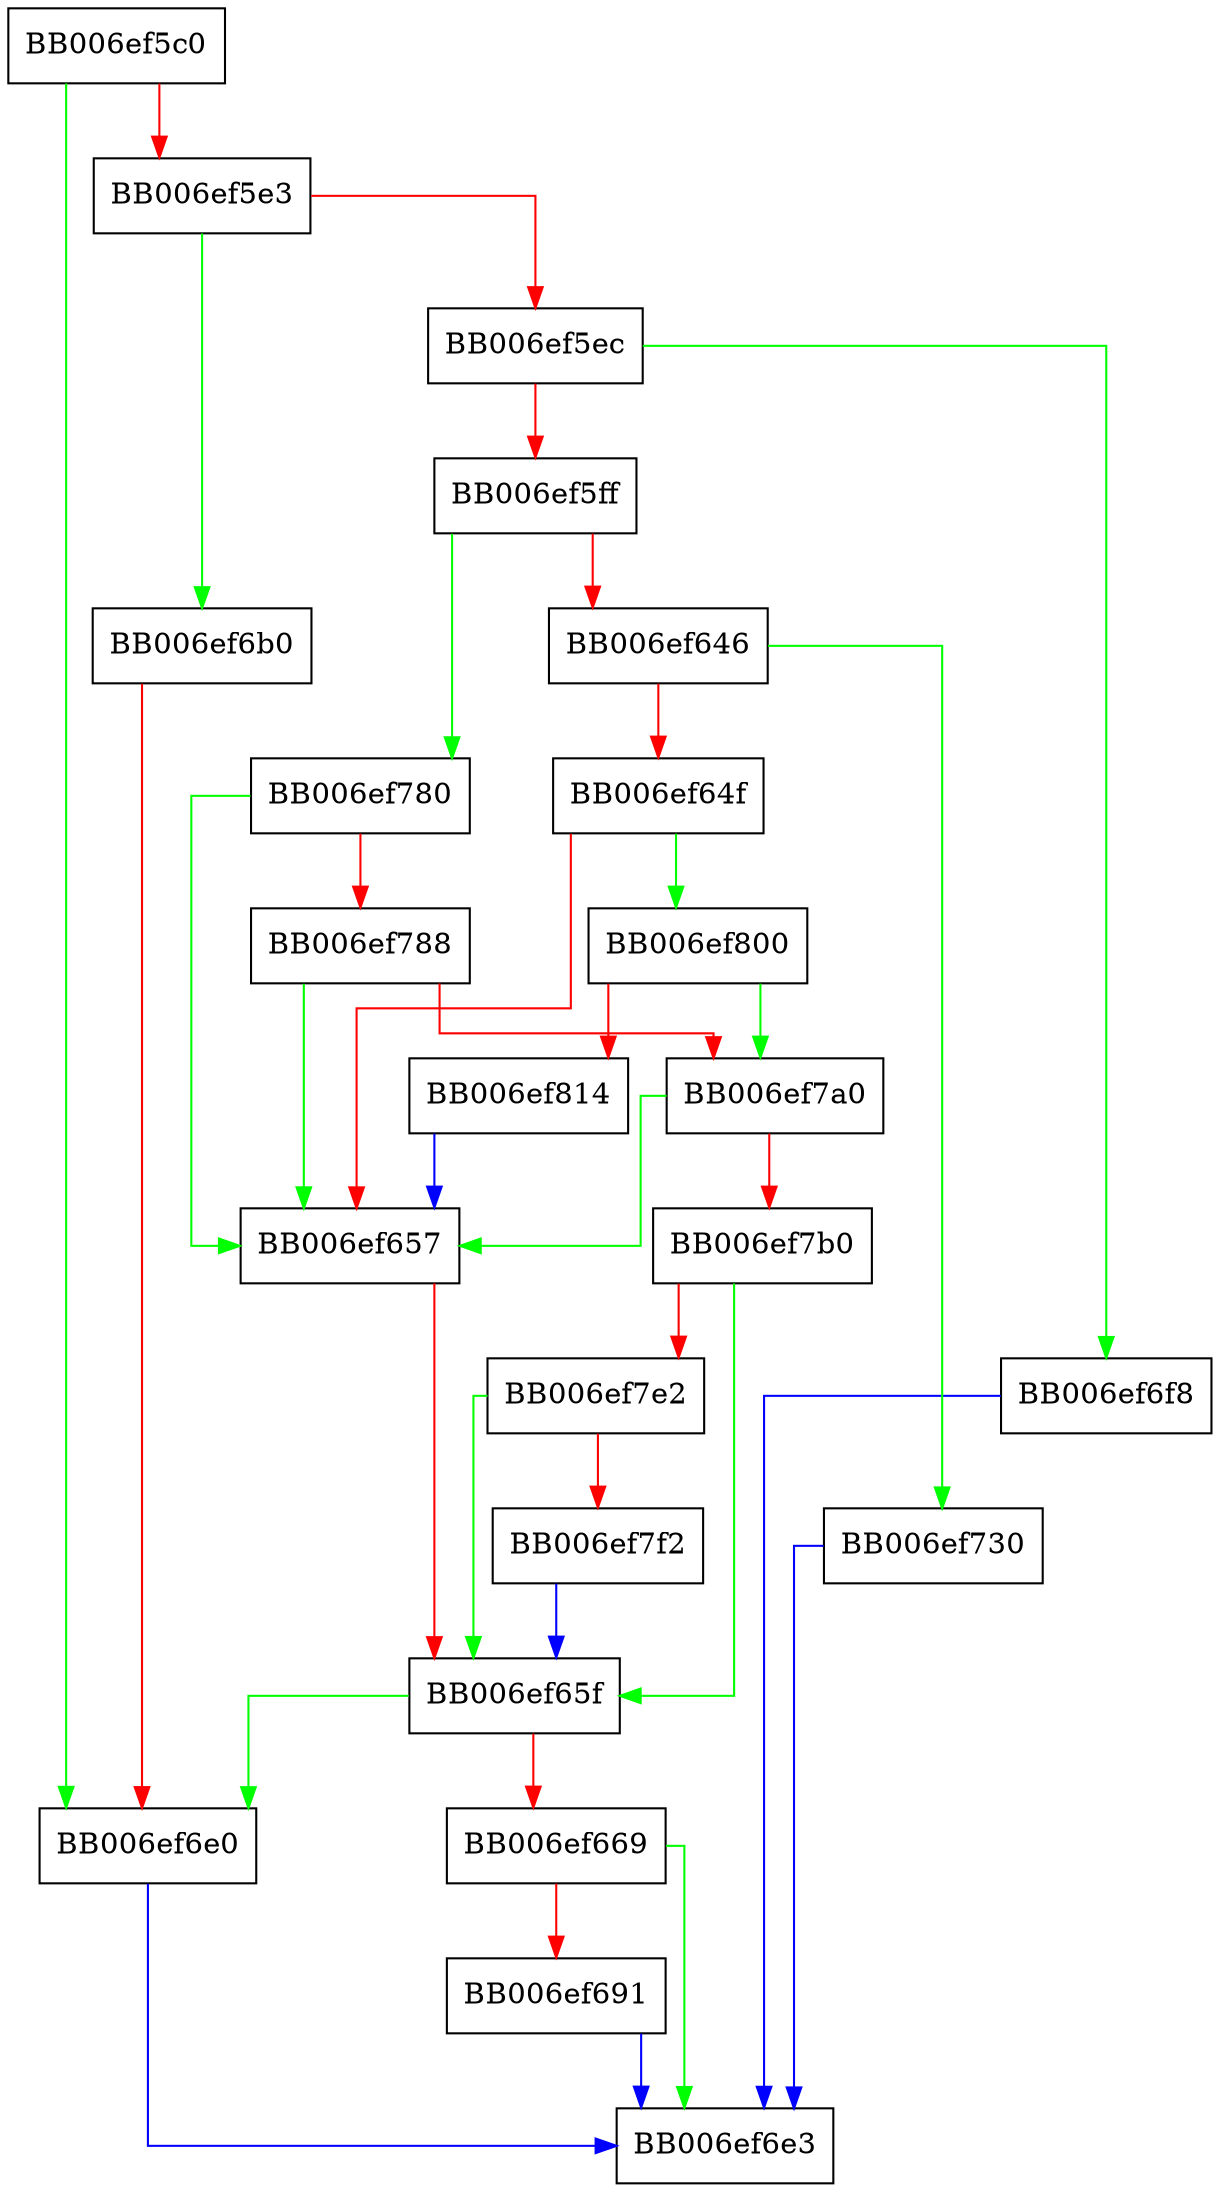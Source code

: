 digraph ed25519ctx_signverify_message_init {
  node [shape="box"];
  graph [splines=ortho];
  BB006ef5c0 -> BB006ef6e0 [color="green"];
  BB006ef5c0 -> BB006ef5e3 [color="red"];
  BB006ef5e3 -> BB006ef6b0 [color="green"];
  BB006ef5e3 -> BB006ef5ec [color="red"];
  BB006ef5ec -> BB006ef6f8 [color="green"];
  BB006ef5ec -> BB006ef5ff [color="red"];
  BB006ef5ff -> BB006ef780 [color="green"];
  BB006ef5ff -> BB006ef646 [color="red"];
  BB006ef646 -> BB006ef730 [color="green"];
  BB006ef646 -> BB006ef64f [color="red"];
  BB006ef64f -> BB006ef800 [color="green"];
  BB006ef64f -> BB006ef657 [color="red"];
  BB006ef657 -> BB006ef65f [color="red"];
  BB006ef65f -> BB006ef6e0 [color="green"];
  BB006ef65f -> BB006ef669 [color="red"];
  BB006ef669 -> BB006ef6e3 [color="green"];
  BB006ef669 -> BB006ef691 [color="red"];
  BB006ef691 -> BB006ef6e3 [color="blue"];
  BB006ef6b0 -> BB006ef6e0 [color="red"];
  BB006ef6e0 -> BB006ef6e3 [color="blue"];
  BB006ef6f8 -> BB006ef6e3 [color="blue"];
  BB006ef730 -> BB006ef6e3 [color="blue"];
  BB006ef780 -> BB006ef657 [color="green"];
  BB006ef780 -> BB006ef788 [color="red"];
  BB006ef788 -> BB006ef657 [color="green"];
  BB006ef788 -> BB006ef7a0 [color="red"];
  BB006ef7a0 -> BB006ef657 [color="green"];
  BB006ef7a0 -> BB006ef7b0 [color="red"];
  BB006ef7b0 -> BB006ef65f [color="green"];
  BB006ef7b0 -> BB006ef7e2 [color="red"];
  BB006ef7e2 -> BB006ef65f [color="green"];
  BB006ef7e2 -> BB006ef7f2 [color="red"];
  BB006ef7f2 -> BB006ef65f [color="blue"];
  BB006ef800 -> BB006ef7a0 [color="green"];
  BB006ef800 -> BB006ef814 [color="red"];
  BB006ef814 -> BB006ef657 [color="blue"];
}
